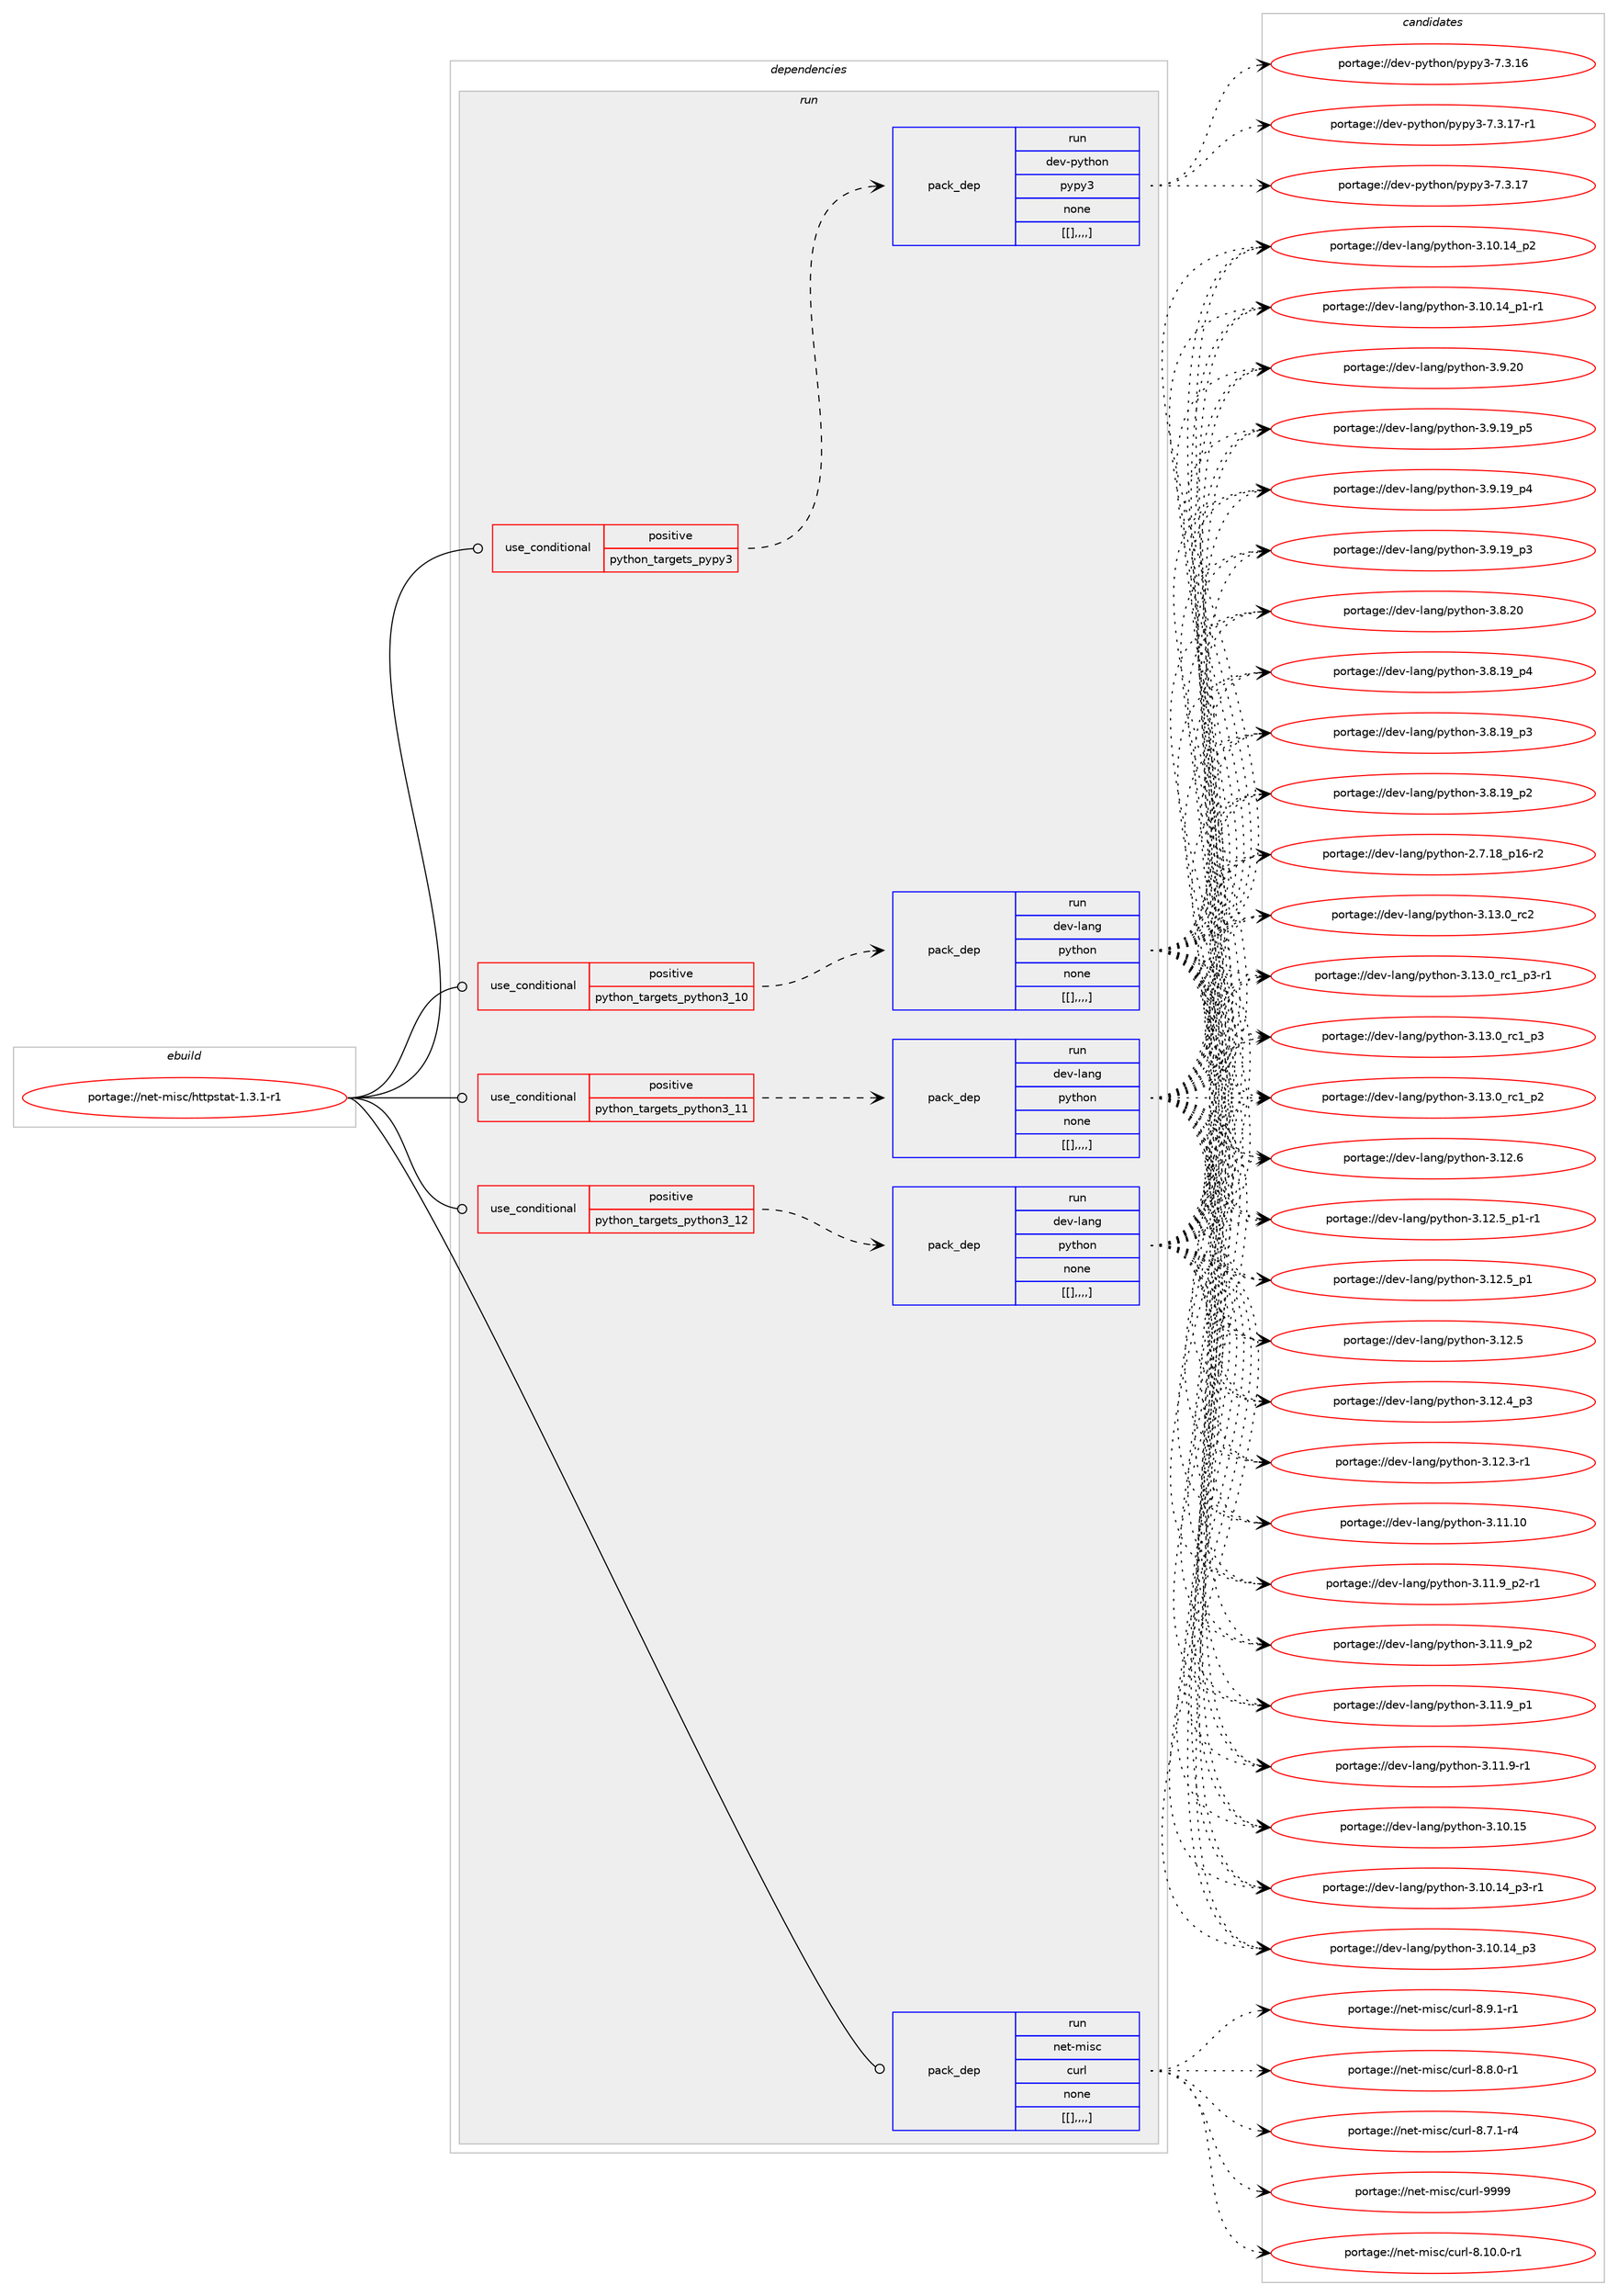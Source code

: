 digraph prolog {

# *************
# Graph options
# *************

newrank=true;
concentrate=true;
compound=true;
graph [rankdir=LR,fontname=Helvetica,fontsize=10,ranksep=1.5];#, ranksep=2.5, nodesep=0.2];
edge  [arrowhead=vee];
node  [fontname=Helvetica,fontsize=10];

# **********
# The ebuild
# **********

subgraph cluster_leftcol {
color=gray;
label=<<i>ebuild</i>>;
id [label="portage://net-misc/httpstat-1.3.1-r1", color=red, width=4, href="../net-misc/httpstat-1.3.1-r1.svg"];
}

# ****************
# The dependencies
# ****************

subgraph cluster_midcol {
color=gray;
label=<<i>dependencies</i>>;
subgraph cluster_compile {
fillcolor="#eeeeee";
style=filled;
label=<<i>compile</i>>;
}
subgraph cluster_compileandrun {
fillcolor="#eeeeee";
style=filled;
label=<<i>compile and run</i>>;
}
subgraph cluster_run {
fillcolor="#eeeeee";
style=filled;
label=<<i>run</i>>;
subgraph cond101665 {
dependency387935 [label=<<TABLE BORDER="0" CELLBORDER="1" CELLSPACING="0" CELLPADDING="4"><TR><TD ROWSPAN="3" CELLPADDING="10">use_conditional</TD></TR><TR><TD>positive</TD></TR><TR><TD>python_targets_pypy3</TD></TR></TABLE>>, shape=none, color=red];
subgraph pack283446 {
dependency387936 [label=<<TABLE BORDER="0" CELLBORDER="1" CELLSPACING="0" CELLPADDING="4" WIDTH="220"><TR><TD ROWSPAN="6" CELLPADDING="30">pack_dep</TD></TR><TR><TD WIDTH="110">run</TD></TR><TR><TD>dev-python</TD></TR><TR><TD>pypy3</TD></TR><TR><TD>none</TD></TR><TR><TD>[[],,,,]</TD></TR></TABLE>>, shape=none, color=blue];
}
dependency387935:e -> dependency387936:w [weight=20,style="dashed",arrowhead="vee"];
}
id:e -> dependency387935:w [weight=20,style="solid",arrowhead="odot"];
subgraph cond101666 {
dependency387937 [label=<<TABLE BORDER="0" CELLBORDER="1" CELLSPACING="0" CELLPADDING="4"><TR><TD ROWSPAN="3" CELLPADDING="10">use_conditional</TD></TR><TR><TD>positive</TD></TR><TR><TD>python_targets_python3_10</TD></TR></TABLE>>, shape=none, color=red];
subgraph pack283447 {
dependency387938 [label=<<TABLE BORDER="0" CELLBORDER="1" CELLSPACING="0" CELLPADDING="4" WIDTH="220"><TR><TD ROWSPAN="6" CELLPADDING="30">pack_dep</TD></TR><TR><TD WIDTH="110">run</TD></TR><TR><TD>dev-lang</TD></TR><TR><TD>python</TD></TR><TR><TD>none</TD></TR><TR><TD>[[],,,,]</TD></TR></TABLE>>, shape=none, color=blue];
}
dependency387937:e -> dependency387938:w [weight=20,style="dashed",arrowhead="vee"];
}
id:e -> dependency387937:w [weight=20,style="solid",arrowhead="odot"];
subgraph cond101667 {
dependency387939 [label=<<TABLE BORDER="0" CELLBORDER="1" CELLSPACING="0" CELLPADDING="4"><TR><TD ROWSPAN="3" CELLPADDING="10">use_conditional</TD></TR><TR><TD>positive</TD></TR><TR><TD>python_targets_python3_11</TD></TR></TABLE>>, shape=none, color=red];
subgraph pack283448 {
dependency387940 [label=<<TABLE BORDER="0" CELLBORDER="1" CELLSPACING="0" CELLPADDING="4" WIDTH="220"><TR><TD ROWSPAN="6" CELLPADDING="30">pack_dep</TD></TR><TR><TD WIDTH="110">run</TD></TR><TR><TD>dev-lang</TD></TR><TR><TD>python</TD></TR><TR><TD>none</TD></TR><TR><TD>[[],,,,]</TD></TR></TABLE>>, shape=none, color=blue];
}
dependency387939:e -> dependency387940:w [weight=20,style="dashed",arrowhead="vee"];
}
id:e -> dependency387939:w [weight=20,style="solid",arrowhead="odot"];
subgraph cond101668 {
dependency387941 [label=<<TABLE BORDER="0" CELLBORDER="1" CELLSPACING="0" CELLPADDING="4"><TR><TD ROWSPAN="3" CELLPADDING="10">use_conditional</TD></TR><TR><TD>positive</TD></TR><TR><TD>python_targets_python3_12</TD></TR></TABLE>>, shape=none, color=red];
subgraph pack283449 {
dependency387942 [label=<<TABLE BORDER="0" CELLBORDER="1" CELLSPACING="0" CELLPADDING="4" WIDTH="220"><TR><TD ROWSPAN="6" CELLPADDING="30">pack_dep</TD></TR><TR><TD WIDTH="110">run</TD></TR><TR><TD>dev-lang</TD></TR><TR><TD>python</TD></TR><TR><TD>none</TD></TR><TR><TD>[[],,,,]</TD></TR></TABLE>>, shape=none, color=blue];
}
dependency387941:e -> dependency387942:w [weight=20,style="dashed",arrowhead="vee"];
}
id:e -> dependency387941:w [weight=20,style="solid",arrowhead="odot"];
subgraph pack283450 {
dependency387943 [label=<<TABLE BORDER="0" CELLBORDER="1" CELLSPACING="0" CELLPADDING="4" WIDTH="220"><TR><TD ROWSPAN="6" CELLPADDING="30">pack_dep</TD></TR><TR><TD WIDTH="110">run</TD></TR><TR><TD>net-misc</TD></TR><TR><TD>curl</TD></TR><TR><TD>none</TD></TR><TR><TD>[[],,,,]</TD></TR></TABLE>>, shape=none, color=blue];
}
id:e -> dependency387943:w [weight=20,style="solid",arrowhead="odot"];
}
}

# **************
# The candidates
# **************

subgraph cluster_choices {
rank=same;
color=gray;
label=<<i>candidates</i>>;

subgraph choice283446 {
color=black;
nodesep=1;
choice100101118451121211161041111104711212111212151455546514649554511449 [label="portage://dev-python/pypy3-7.3.17-r1", color=red, width=4,href="../dev-python/pypy3-7.3.17-r1.svg"];
choice10010111845112121116104111110471121211121215145554651464955 [label="portage://dev-python/pypy3-7.3.17", color=red, width=4,href="../dev-python/pypy3-7.3.17.svg"];
choice10010111845112121116104111110471121211121215145554651464954 [label="portage://dev-python/pypy3-7.3.16", color=red, width=4,href="../dev-python/pypy3-7.3.16.svg"];
dependency387936:e -> choice100101118451121211161041111104711212111212151455546514649554511449:w [style=dotted,weight="100"];
dependency387936:e -> choice10010111845112121116104111110471121211121215145554651464955:w [style=dotted,weight="100"];
dependency387936:e -> choice10010111845112121116104111110471121211121215145554651464954:w [style=dotted,weight="100"];
}
subgraph choice283447 {
color=black;
nodesep=1;
choice10010111845108971101034711212111610411111045514649514648951149950 [label="portage://dev-lang/python-3.13.0_rc2", color=red, width=4,href="../dev-lang/python-3.13.0_rc2.svg"];
choice1001011184510897110103471121211161041111104551464951464895114994995112514511449 [label="portage://dev-lang/python-3.13.0_rc1_p3-r1", color=red, width=4,href="../dev-lang/python-3.13.0_rc1_p3-r1.svg"];
choice100101118451089711010347112121116104111110455146495146489511499499511251 [label="portage://dev-lang/python-3.13.0_rc1_p3", color=red, width=4,href="../dev-lang/python-3.13.0_rc1_p3.svg"];
choice100101118451089711010347112121116104111110455146495146489511499499511250 [label="portage://dev-lang/python-3.13.0_rc1_p2", color=red, width=4,href="../dev-lang/python-3.13.0_rc1_p2.svg"];
choice10010111845108971101034711212111610411111045514649504654 [label="portage://dev-lang/python-3.12.6", color=red, width=4,href="../dev-lang/python-3.12.6.svg"];
choice1001011184510897110103471121211161041111104551464950465395112494511449 [label="portage://dev-lang/python-3.12.5_p1-r1", color=red, width=4,href="../dev-lang/python-3.12.5_p1-r1.svg"];
choice100101118451089711010347112121116104111110455146495046539511249 [label="portage://dev-lang/python-3.12.5_p1", color=red, width=4,href="../dev-lang/python-3.12.5_p1.svg"];
choice10010111845108971101034711212111610411111045514649504653 [label="portage://dev-lang/python-3.12.5", color=red, width=4,href="../dev-lang/python-3.12.5.svg"];
choice100101118451089711010347112121116104111110455146495046529511251 [label="portage://dev-lang/python-3.12.4_p3", color=red, width=4,href="../dev-lang/python-3.12.4_p3.svg"];
choice100101118451089711010347112121116104111110455146495046514511449 [label="portage://dev-lang/python-3.12.3-r1", color=red, width=4,href="../dev-lang/python-3.12.3-r1.svg"];
choice1001011184510897110103471121211161041111104551464949464948 [label="portage://dev-lang/python-3.11.10", color=red, width=4,href="../dev-lang/python-3.11.10.svg"];
choice1001011184510897110103471121211161041111104551464949465795112504511449 [label="portage://dev-lang/python-3.11.9_p2-r1", color=red, width=4,href="../dev-lang/python-3.11.9_p2-r1.svg"];
choice100101118451089711010347112121116104111110455146494946579511250 [label="portage://dev-lang/python-3.11.9_p2", color=red, width=4,href="../dev-lang/python-3.11.9_p2.svg"];
choice100101118451089711010347112121116104111110455146494946579511249 [label="portage://dev-lang/python-3.11.9_p1", color=red, width=4,href="../dev-lang/python-3.11.9_p1.svg"];
choice100101118451089711010347112121116104111110455146494946574511449 [label="portage://dev-lang/python-3.11.9-r1", color=red, width=4,href="../dev-lang/python-3.11.9-r1.svg"];
choice1001011184510897110103471121211161041111104551464948464953 [label="portage://dev-lang/python-3.10.15", color=red, width=4,href="../dev-lang/python-3.10.15.svg"];
choice100101118451089711010347112121116104111110455146494846495295112514511449 [label="portage://dev-lang/python-3.10.14_p3-r1", color=red, width=4,href="../dev-lang/python-3.10.14_p3-r1.svg"];
choice10010111845108971101034711212111610411111045514649484649529511251 [label="portage://dev-lang/python-3.10.14_p3", color=red, width=4,href="../dev-lang/python-3.10.14_p3.svg"];
choice10010111845108971101034711212111610411111045514649484649529511250 [label="portage://dev-lang/python-3.10.14_p2", color=red, width=4,href="../dev-lang/python-3.10.14_p2.svg"];
choice100101118451089711010347112121116104111110455146494846495295112494511449 [label="portage://dev-lang/python-3.10.14_p1-r1", color=red, width=4,href="../dev-lang/python-3.10.14_p1-r1.svg"];
choice10010111845108971101034711212111610411111045514657465048 [label="portage://dev-lang/python-3.9.20", color=red, width=4,href="../dev-lang/python-3.9.20.svg"];
choice100101118451089711010347112121116104111110455146574649579511253 [label="portage://dev-lang/python-3.9.19_p5", color=red, width=4,href="../dev-lang/python-3.9.19_p5.svg"];
choice100101118451089711010347112121116104111110455146574649579511252 [label="portage://dev-lang/python-3.9.19_p4", color=red, width=4,href="../dev-lang/python-3.9.19_p4.svg"];
choice100101118451089711010347112121116104111110455146574649579511251 [label="portage://dev-lang/python-3.9.19_p3", color=red, width=4,href="../dev-lang/python-3.9.19_p3.svg"];
choice10010111845108971101034711212111610411111045514656465048 [label="portage://dev-lang/python-3.8.20", color=red, width=4,href="../dev-lang/python-3.8.20.svg"];
choice100101118451089711010347112121116104111110455146564649579511252 [label="portage://dev-lang/python-3.8.19_p4", color=red, width=4,href="../dev-lang/python-3.8.19_p4.svg"];
choice100101118451089711010347112121116104111110455146564649579511251 [label="portage://dev-lang/python-3.8.19_p3", color=red, width=4,href="../dev-lang/python-3.8.19_p3.svg"];
choice100101118451089711010347112121116104111110455146564649579511250 [label="portage://dev-lang/python-3.8.19_p2", color=red, width=4,href="../dev-lang/python-3.8.19_p2.svg"];
choice100101118451089711010347112121116104111110455046554649569511249544511450 [label="portage://dev-lang/python-2.7.18_p16-r2", color=red, width=4,href="../dev-lang/python-2.7.18_p16-r2.svg"];
dependency387938:e -> choice10010111845108971101034711212111610411111045514649514648951149950:w [style=dotted,weight="100"];
dependency387938:e -> choice1001011184510897110103471121211161041111104551464951464895114994995112514511449:w [style=dotted,weight="100"];
dependency387938:e -> choice100101118451089711010347112121116104111110455146495146489511499499511251:w [style=dotted,weight="100"];
dependency387938:e -> choice100101118451089711010347112121116104111110455146495146489511499499511250:w [style=dotted,weight="100"];
dependency387938:e -> choice10010111845108971101034711212111610411111045514649504654:w [style=dotted,weight="100"];
dependency387938:e -> choice1001011184510897110103471121211161041111104551464950465395112494511449:w [style=dotted,weight="100"];
dependency387938:e -> choice100101118451089711010347112121116104111110455146495046539511249:w [style=dotted,weight="100"];
dependency387938:e -> choice10010111845108971101034711212111610411111045514649504653:w [style=dotted,weight="100"];
dependency387938:e -> choice100101118451089711010347112121116104111110455146495046529511251:w [style=dotted,weight="100"];
dependency387938:e -> choice100101118451089711010347112121116104111110455146495046514511449:w [style=dotted,weight="100"];
dependency387938:e -> choice1001011184510897110103471121211161041111104551464949464948:w [style=dotted,weight="100"];
dependency387938:e -> choice1001011184510897110103471121211161041111104551464949465795112504511449:w [style=dotted,weight="100"];
dependency387938:e -> choice100101118451089711010347112121116104111110455146494946579511250:w [style=dotted,weight="100"];
dependency387938:e -> choice100101118451089711010347112121116104111110455146494946579511249:w [style=dotted,weight="100"];
dependency387938:e -> choice100101118451089711010347112121116104111110455146494946574511449:w [style=dotted,weight="100"];
dependency387938:e -> choice1001011184510897110103471121211161041111104551464948464953:w [style=dotted,weight="100"];
dependency387938:e -> choice100101118451089711010347112121116104111110455146494846495295112514511449:w [style=dotted,weight="100"];
dependency387938:e -> choice10010111845108971101034711212111610411111045514649484649529511251:w [style=dotted,weight="100"];
dependency387938:e -> choice10010111845108971101034711212111610411111045514649484649529511250:w [style=dotted,weight="100"];
dependency387938:e -> choice100101118451089711010347112121116104111110455146494846495295112494511449:w [style=dotted,weight="100"];
dependency387938:e -> choice10010111845108971101034711212111610411111045514657465048:w [style=dotted,weight="100"];
dependency387938:e -> choice100101118451089711010347112121116104111110455146574649579511253:w [style=dotted,weight="100"];
dependency387938:e -> choice100101118451089711010347112121116104111110455146574649579511252:w [style=dotted,weight="100"];
dependency387938:e -> choice100101118451089711010347112121116104111110455146574649579511251:w [style=dotted,weight="100"];
dependency387938:e -> choice10010111845108971101034711212111610411111045514656465048:w [style=dotted,weight="100"];
dependency387938:e -> choice100101118451089711010347112121116104111110455146564649579511252:w [style=dotted,weight="100"];
dependency387938:e -> choice100101118451089711010347112121116104111110455146564649579511251:w [style=dotted,weight="100"];
dependency387938:e -> choice100101118451089711010347112121116104111110455146564649579511250:w [style=dotted,weight="100"];
dependency387938:e -> choice100101118451089711010347112121116104111110455046554649569511249544511450:w [style=dotted,weight="100"];
}
subgraph choice283448 {
color=black;
nodesep=1;
choice10010111845108971101034711212111610411111045514649514648951149950 [label="portage://dev-lang/python-3.13.0_rc2", color=red, width=4,href="../dev-lang/python-3.13.0_rc2.svg"];
choice1001011184510897110103471121211161041111104551464951464895114994995112514511449 [label="portage://dev-lang/python-3.13.0_rc1_p3-r1", color=red, width=4,href="../dev-lang/python-3.13.0_rc1_p3-r1.svg"];
choice100101118451089711010347112121116104111110455146495146489511499499511251 [label="portage://dev-lang/python-3.13.0_rc1_p3", color=red, width=4,href="../dev-lang/python-3.13.0_rc1_p3.svg"];
choice100101118451089711010347112121116104111110455146495146489511499499511250 [label="portage://dev-lang/python-3.13.0_rc1_p2", color=red, width=4,href="../dev-lang/python-3.13.0_rc1_p2.svg"];
choice10010111845108971101034711212111610411111045514649504654 [label="portage://dev-lang/python-3.12.6", color=red, width=4,href="../dev-lang/python-3.12.6.svg"];
choice1001011184510897110103471121211161041111104551464950465395112494511449 [label="portage://dev-lang/python-3.12.5_p1-r1", color=red, width=4,href="../dev-lang/python-3.12.5_p1-r1.svg"];
choice100101118451089711010347112121116104111110455146495046539511249 [label="portage://dev-lang/python-3.12.5_p1", color=red, width=4,href="../dev-lang/python-3.12.5_p1.svg"];
choice10010111845108971101034711212111610411111045514649504653 [label="portage://dev-lang/python-3.12.5", color=red, width=4,href="../dev-lang/python-3.12.5.svg"];
choice100101118451089711010347112121116104111110455146495046529511251 [label="portage://dev-lang/python-3.12.4_p3", color=red, width=4,href="../dev-lang/python-3.12.4_p3.svg"];
choice100101118451089711010347112121116104111110455146495046514511449 [label="portage://dev-lang/python-3.12.3-r1", color=red, width=4,href="../dev-lang/python-3.12.3-r1.svg"];
choice1001011184510897110103471121211161041111104551464949464948 [label="portage://dev-lang/python-3.11.10", color=red, width=4,href="../dev-lang/python-3.11.10.svg"];
choice1001011184510897110103471121211161041111104551464949465795112504511449 [label="portage://dev-lang/python-3.11.9_p2-r1", color=red, width=4,href="../dev-lang/python-3.11.9_p2-r1.svg"];
choice100101118451089711010347112121116104111110455146494946579511250 [label="portage://dev-lang/python-3.11.9_p2", color=red, width=4,href="../dev-lang/python-3.11.9_p2.svg"];
choice100101118451089711010347112121116104111110455146494946579511249 [label="portage://dev-lang/python-3.11.9_p1", color=red, width=4,href="../dev-lang/python-3.11.9_p1.svg"];
choice100101118451089711010347112121116104111110455146494946574511449 [label="portage://dev-lang/python-3.11.9-r1", color=red, width=4,href="../dev-lang/python-3.11.9-r1.svg"];
choice1001011184510897110103471121211161041111104551464948464953 [label="portage://dev-lang/python-3.10.15", color=red, width=4,href="../dev-lang/python-3.10.15.svg"];
choice100101118451089711010347112121116104111110455146494846495295112514511449 [label="portage://dev-lang/python-3.10.14_p3-r1", color=red, width=4,href="../dev-lang/python-3.10.14_p3-r1.svg"];
choice10010111845108971101034711212111610411111045514649484649529511251 [label="portage://dev-lang/python-3.10.14_p3", color=red, width=4,href="../dev-lang/python-3.10.14_p3.svg"];
choice10010111845108971101034711212111610411111045514649484649529511250 [label="portage://dev-lang/python-3.10.14_p2", color=red, width=4,href="../dev-lang/python-3.10.14_p2.svg"];
choice100101118451089711010347112121116104111110455146494846495295112494511449 [label="portage://dev-lang/python-3.10.14_p1-r1", color=red, width=4,href="../dev-lang/python-3.10.14_p1-r1.svg"];
choice10010111845108971101034711212111610411111045514657465048 [label="portage://dev-lang/python-3.9.20", color=red, width=4,href="../dev-lang/python-3.9.20.svg"];
choice100101118451089711010347112121116104111110455146574649579511253 [label="portage://dev-lang/python-3.9.19_p5", color=red, width=4,href="../dev-lang/python-3.9.19_p5.svg"];
choice100101118451089711010347112121116104111110455146574649579511252 [label="portage://dev-lang/python-3.9.19_p4", color=red, width=4,href="../dev-lang/python-3.9.19_p4.svg"];
choice100101118451089711010347112121116104111110455146574649579511251 [label="portage://dev-lang/python-3.9.19_p3", color=red, width=4,href="../dev-lang/python-3.9.19_p3.svg"];
choice10010111845108971101034711212111610411111045514656465048 [label="portage://dev-lang/python-3.8.20", color=red, width=4,href="../dev-lang/python-3.8.20.svg"];
choice100101118451089711010347112121116104111110455146564649579511252 [label="portage://dev-lang/python-3.8.19_p4", color=red, width=4,href="../dev-lang/python-3.8.19_p4.svg"];
choice100101118451089711010347112121116104111110455146564649579511251 [label="portage://dev-lang/python-3.8.19_p3", color=red, width=4,href="../dev-lang/python-3.8.19_p3.svg"];
choice100101118451089711010347112121116104111110455146564649579511250 [label="portage://dev-lang/python-3.8.19_p2", color=red, width=4,href="../dev-lang/python-3.8.19_p2.svg"];
choice100101118451089711010347112121116104111110455046554649569511249544511450 [label="portage://dev-lang/python-2.7.18_p16-r2", color=red, width=4,href="../dev-lang/python-2.7.18_p16-r2.svg"];
dependency387940:e -> choice10010111845108971101034711212111610411111045514649514648951149950:w [style=dotted,weight="100"];
dependency387940:e -> choice1001011184510897110103471121211161041111104551464951464895114994995112514511449:w [style=dotted,weight="100"];
dependency387940:e -> choice100101118451089711010347112121116104111110455146495146489511499499511251:w [style=dotted,weight="100"];
dependency387940:e -> choice100101118451089711010347112121116104111110455146495146489511499499511250:w [style=dotted,weight="100"];
dependency387940:e -> choice10010111845108971101034711212111610411111045514649504654:w [style=dotted,weight="100"];
dependency387940:e -> choice1001011184510897110103471121211161041111104551464950465395112494511449:w [style=dotted,weight="100"];
dependency387940:e -> choice100101118451089711010347112121116104111110455146495046539511249:w [style=dotted,weight="100"];
dependency387940:e -> choice10010111845108971101034711212111610411111045514649504653:w [style=dotted,weight="100"];
dependency387940:e -> choice100101118451089711010347112121116104111110455146495046529511251:w [style=dotted,weight="100"];
dependency387940:e -> choice100101118451089711010347112121116104111110455146495046514511449:w [style=dotted,weight="100"];
dependency387940:e -> choice1001011184510897110103471121211161041111104551464949464948:w [style=dotted,weight="100"];
dependency387940:e -> choice1001011184510897110103471121211161041111104551464949465795112504511449:w [style=dotted,weight="100"];
dependency387940:e -> choice100101118451089711010347112121116104111110455146494946579511250:w [style=dotted,weight="100"];
dependency387940:e -> choice100101118451089711010347112121116104111110455146494946579511249:w [style=dotted,weight="100"];
dependency387940:e -> choice100101118451089711010347112121116104111110455146494946574511449:w [style=dotted,weight="100"];
dependency387940:e -> choice1001011184510897110103471121211161041111104551464948464953:w [style=dotted,weight="100"];
dependency387940:e -> choice100101118451089711010347112121116104111110455146494846495295112514511449:w [style=dotted,weight="100"];
dependency387940:e -> choice10010111845108971101034711212111610411111045514649484649529511251:w [style=dotted,weight="100"];
dependency387940:e -> choice10010111845108971101034711212111610411111045514649484649529511250:w [style=dotted,weight="100"];
dependency387940:e -> choice100101118451089711010347112121116104111110455146494846495295112494511449:w [style=dotted,weight="100"];
dependency387940:e -> choice10010111845108971101034711212111610411111045514657465048:w [style=dotted,weight="100"];
dependency387940:e -> choice100101118451089711010347112121116104111110455146574649579511253:w [style=dotted,weight="100"];
dependency387940:e -> choice100101118451089711010347112121116104111110455146574649579511252:w [style=dotted,weight="100"];
dependency387940:e -> choice100101118451089711010347112121116104111110455146574649579511251:w [style=dotted,weight="100"];
dependency387940:e -> choice10010111845108971101034711212111610411111045514656465048:w [style=dotted,weight="100"];
dependency387940:e -> choice100101118451089711010347112121116104111110455146564649579511252:w [style=dotted,weight="100"];
dependency387940:e -> choice100101118451089711010347112121116104111110455146564649579511251:w [style=dotted,weight="100"];
dependency387940:e -> choice100101118451089711010347112121116104111110455146564649579511250:w [style=dotted,weight="100"];
dependency387940:e -> choice100101118451089711010347112121116104111110455046554649569511249544511450:w [style=dotted,weight="100"];
}
subgraph choice283449 {
color=black;
nodesep=1;
choice10010111845108971101034711212111610411111045514649514648951149950 [label="portage://dev-lang/python-3.13.0_rc2", color=red, width=4,href="../dev-lang/python-3.13.0_rc2.svg"];
choice1001011184510897110103471121211161041111104551464951464895114994995112514511449 [label="portage://dev-lang/python-3.13.0_rc1_p3-r1", color=red, width=4,href="../dev-lang/python-3.13.0_rc1_p3-r1.svg"];
choice100101118451089711010347112121116104111110455146495146489511499499511251 [label="portage://dev-lang/python-3.13.0_rc1_p3", color=red, width=4,href="../dev-lang/python-3.13.0_rc1_p3.svg"];
choice100101118451089711010347112121116104111110455146495146489511499499511250 [label="portage://dev-lang/python-3.13.0_rc1_p2", color=red, width=4,href="../dev-lang/python-3.13.0_rc1_p2.svg"];
choice10010111845108971101034711212111610411111045514649504654 [label="portage://dev-lang/python-3.12.6", color=red, width=4,href="../dev-lang/python-3.12.6.svg"];
choice1001011184510897110103471121211161041111104551464950465395112494511449 [label="portage://dev-lang/python-3.12.5_p1-r1", color=red, width=4,href="../dev-lang/python-3.12.5_p1-r1.svg"];
choice100101118451089711010347112121116104111110455146495046539511249 [label="portage://dev-lang/python-3.12.5_p1", color=red, width=4,href="../dev-lang/python-3.12.5_p1.svg"];
choice10010111845108971101034711212111610411111045514649504653 [label="portage://dev-lang/python-3.12.5", color=red, width=4,href="../dev-lang/python-3.12.5.svg"];
choice100101118451089711010347112121116104111110455146495046529511251 [label="portage://dev-lang/python-3.12.4_p3", color=red, width=4,href="../dev-lang/python-3.12.4_p3.svg"];
choice100101118451089711010347112121116104111110455146495046514511449 [label="portage://dev-lang/python-3.12.3-r1", color=red, width=4,href="../dev-lang/python-3.12.3-r1.svg"];
choice1001011184510897110103471121211161041111104551464949464948 [label="portage://dev-lang/python-3.11.10", color=red, width=4,href="../dev-lang/python-3.11.10.svg"];
choice1001011184510897110103471121211161041111104551464949465795112504511449 [label="portage://dev-lang/python-3.11.9_p2-r1", color=red, width=4,href="../dev-lang/python-3.11.9_p2-r1.svg"];
choice100101118451089711010347112121116104111110455146494946579511250 [label="portage://dev-lang/python-3.11.9_p2", color=red, width=4,href="../dev-lang/python-3.11.9_p2.svg"];
choice100101118451089711010347112121116104111110455146494946579511249 [label="portage://dev-lang/python-3.11.9_p1", color=red, width=4,href="../dev-lang/python-3.11.9_p1.svg"];
choice100101118451089711010347112121116104111110455146494946574511449 [label="portage://dev-lang/python-3.11.9-r1", color=red, width=4,href="../dev-lang/python-3.11.9-r1.svg"];
choice1001011184510897110103471121211161041111104551464948464953 [label="portage://dev-lang/python-3.10.15", color=red, width=4,href="../dev-lang/python-3.10.15.svg"];
choice100101118451089711010347112121116104111110455146494846495295112514511449 [label="portage://dev-lang/python-3.10.14_p3-r1", color=red, width=4,href="../dev-lang/python-3.10.14_p3-r1.svg"];
choice10010111845108971101034711212111610411111045514649484649529511251 [label="portage://dev-lang/python-3.10.14_p3", color=red, width=4,href="../dev-lang/python-3.10.14_p3.svg"];
choice10010111845108971101034711212111610411111045514649484649529511250 [label="portage://dev-lang/python-3.10.14_p2", color=red, width=4,href="../dev-lang/python-3.10.14_p2.svg"];
choice100101118451089711010347112121116104111110455146494846495295112494511449 [label="portage://dev-lang/python-3.10.14_p1-r1", color=red, width=4,href="../dev-lang/python-3.10.14_p1-r1.svg"];
choice10010111845108971101034711212111610411111045514657465048 [label="portage://dev-lang/python-3.9.20", color=red, width=4,href="../dev-lang/python-3.9.20.svg"];
choice100101118451089711010347112121116104111110455146574649579511253 [label="portage://dev-lang/python-3.9.19_p5", color=red, width=4,href="../dev-lang/python-3.9.19_p5.svg"];
choice100101118451089711010347112121116104111110455146574649579511252 [label="portage://dev-lang/python-3.9.19_p4", color=red, width=4,href="../dev-lang/python-3.9.19_p4.svg"];
choice100101118451089711010347112121116104111110455146574649579511251 [label="portage://dev-lang/python-3.9.19_p3", color=red, width=4,href="../dev-lang/python-3.9.19_p3.svg"];
choice10010111845108971101034711212111610411111045514656465048 [label="portage://dev-lang/python-3.8.20", color=red, width=4,href="../dev-lang/python-3.8.20.svg"];
choice100101118451089711010347112121116104111110455146564649579511252 [label="portage://dev-lang/python-3.8.19_p4", color=red, width=4,href="../dev-lang/python-3.8.19_p4.svg"];
choice100101118451089711010347112121116104111110455146564649579511251 [label="portage://dev-lang/python-3.8.19_p3", color=red, width=4,href="../dev-lang/python-3.8.19_p3.svg"];
choice100101118451089711010347112121116104111110455146564649579511250 [label="portage://dev-lang/python-3.8.19_p2", color=red, width=4,href="../dev-lang/python-3.8.19_p2.svg"];
choice100101118451089711010347112121116104111110455046554649569511249544511450 [label="portage://dev-lang/python-2.7.18_p16-r2", color=red, width=4,href="../dev-lang/python-2.7.18_p16-r2.svg"];
dependency387942:e -> choice10010111845108971101034711212111610411111045514649514648951149950:w [style=dotted,weight="100"];
dependency387942:e -> choice1001011184510897110103471121211161041111104551464951464895114994995112514511449:w [style=dotted,weight="100"];
dependency387942:e -> choice100101118451089711010347112121116104111110455146495146489511499499511251:w [style=dotted,weight="100"];
dependency387942:e -> choice100101118451089711010347112121116104111110455146495146489511499499511250:w [style=dotted,weight="100"];
dependency387942:e -> choice10010111845108971101034711212111610411111045514649504654:w [style=dotted,weight="100"];
dependency387942:e -> choice1001011184510897110103471121211161041111104551464950465395112494511449:w [style=dotted,weight="100"];
dependency387942:e -> choice100101118451089711010347112121116104111110455146495046539511249:w [style=dotted,weight="100"];
dependency387942:e -> choice10010111845108971101034711212111610411111045514649504653:w [style=dotted,weight="100"];
dependency387942:e -> choice100101118451089711010347112121116104111110455146495046529511251:w [style=dotted,weight="100"];
dependency387942:e -> choice100101118451089711010347112121116104111110455146495046514511449:w [style=dotted,weight="100"];
dependency387942:e -> choice1001011184510897110103471121211161041111104551464949464948:w [style=dotted,weight="100"];
dependency387942:e -> choice1001011184510897110103471121211161041111104551464949465795112504511449:w [style=dotted,weight="100"];
dependency387942:e -> choice100101118451089711010347112121116104111110455146494946579511250:w [style=dotted,weight="100"];
dependency387942:e -> choice100101118451089711010347112121116104111110455146494946579511249:w [style=dotted,weight="100"];
dependency387942:e -> choice100101118451089711010347112121116104111110455146494946574511449:w [style=dotted,weight="100"];
dependency387942:e -> choice1001011184510897110103471121211161041111104551464948464953:w [style=dotted,weight="100"];
dependency387942:e -> choice100101118451089711010347112121116104111110455146494846495295112514511449:w [style=dotted,weight="100"];
dependency387942:e -> choice10010111845108971101034711212111610411111045514649484649529511251:w [style=dotted,weight="100"];
dependency387942:e -> choice10010111845108971101034711212111610411111045514649484649529511250:w [style=dotted,weight="100"];
dependency387942:e -> choice100101118451089711010347112121116104111110455146494846495295112494511449:w [style=dotted,weight="100"];
dependency387942:e -> choice10010111845108971101034711212111610411111045514657465048:w [style=dotted,weight="100"];
dependency387942:e -> choice100101118451089711010347112121116104111110455146574649579511253:w [style=dotted,weight="100"];
dependency387942:e -> choice100101118451089711010347112121116104111110455146574649579511252:w [style=dotted,weight="100"];
dependency387942:e -> choice100101118451089711010347112121116104111110455146574649579511251:w [style=dotted,weight="100"];
dependency387942:e -> choice10010111845108971101034711212111610411111045514656465048:w [style=dotted,weight="100"];
dependency387942:e -> choice100101118451089711010347112121116104111110455146564649579511252:w [style=dotted,weight="100"];
dependency387942:e -> choice100101118451089711010347112121116104111110455146564649579511251:w [style=dotted,weight="100"];
dependency387942:e -> choice100101118451089711010347112121116104111110455146564649579511250:w [style=dotted,weight="100"];
dependency387942:e -> choice100101118451089711010347112121116104111110455046554649569511249544511450:w [style=dotted,weight="100"];
}
subgraph choice283450 {
color=black;
nodesep=1;
choice110101116451091051159947991171141084557575757 [label="portage://net-misc/curl-9999", color=red, width=4,href="../net-misc/curl-9999.svg"];
choice11010111645109105115994799117114108455646494846484511449 [label="portage://net-misc/curl-8.10.0-r1", color=red, width=4,href="../net-misc/curl-8.10.0-r1.svg"];
choice110101116451091051159947991171141084556465746494511449 [label="portage://net-misc/curl-8.9.1-r1", color=red, width=4,href="../net-misc/curl-8.9.1-r1.svg"];
choice110101116451091051159947991171141084556465646484511449 [label="portage://net-misc/curl-8.8.0-r1", color=red, width=4,href="../net-misc/curl-8.8.0-r1.svg"];
choice110101116451091051159947991171141084556465546494511452 [label="portage://net-misc/curl-8.7.1-r4", color=red, width=4,href="../net-misc/curl-8.7.1-r4.svg"];
dependency387943:e -> choice110101116451091051159947991171141084557575757:w [style=dotted,weight="100"];
dependency387943:e -> choice11010111645109105115994799117114108455646494846484511449:w [style=dotted,weight="100"];
dependency387943:e -> choice110101116451091051159947991171141084556465746494511449:w [style=dotted,weight="100"];
dependency387943:e -> choice110101116451091051159947991171141084556465646484511449:w [style=dotted,weight="100"];
dependency387943:e -> choice110101116451091051159947991171141084556465546494511452:w [style=dotted,weight="100"];
}
}

}
